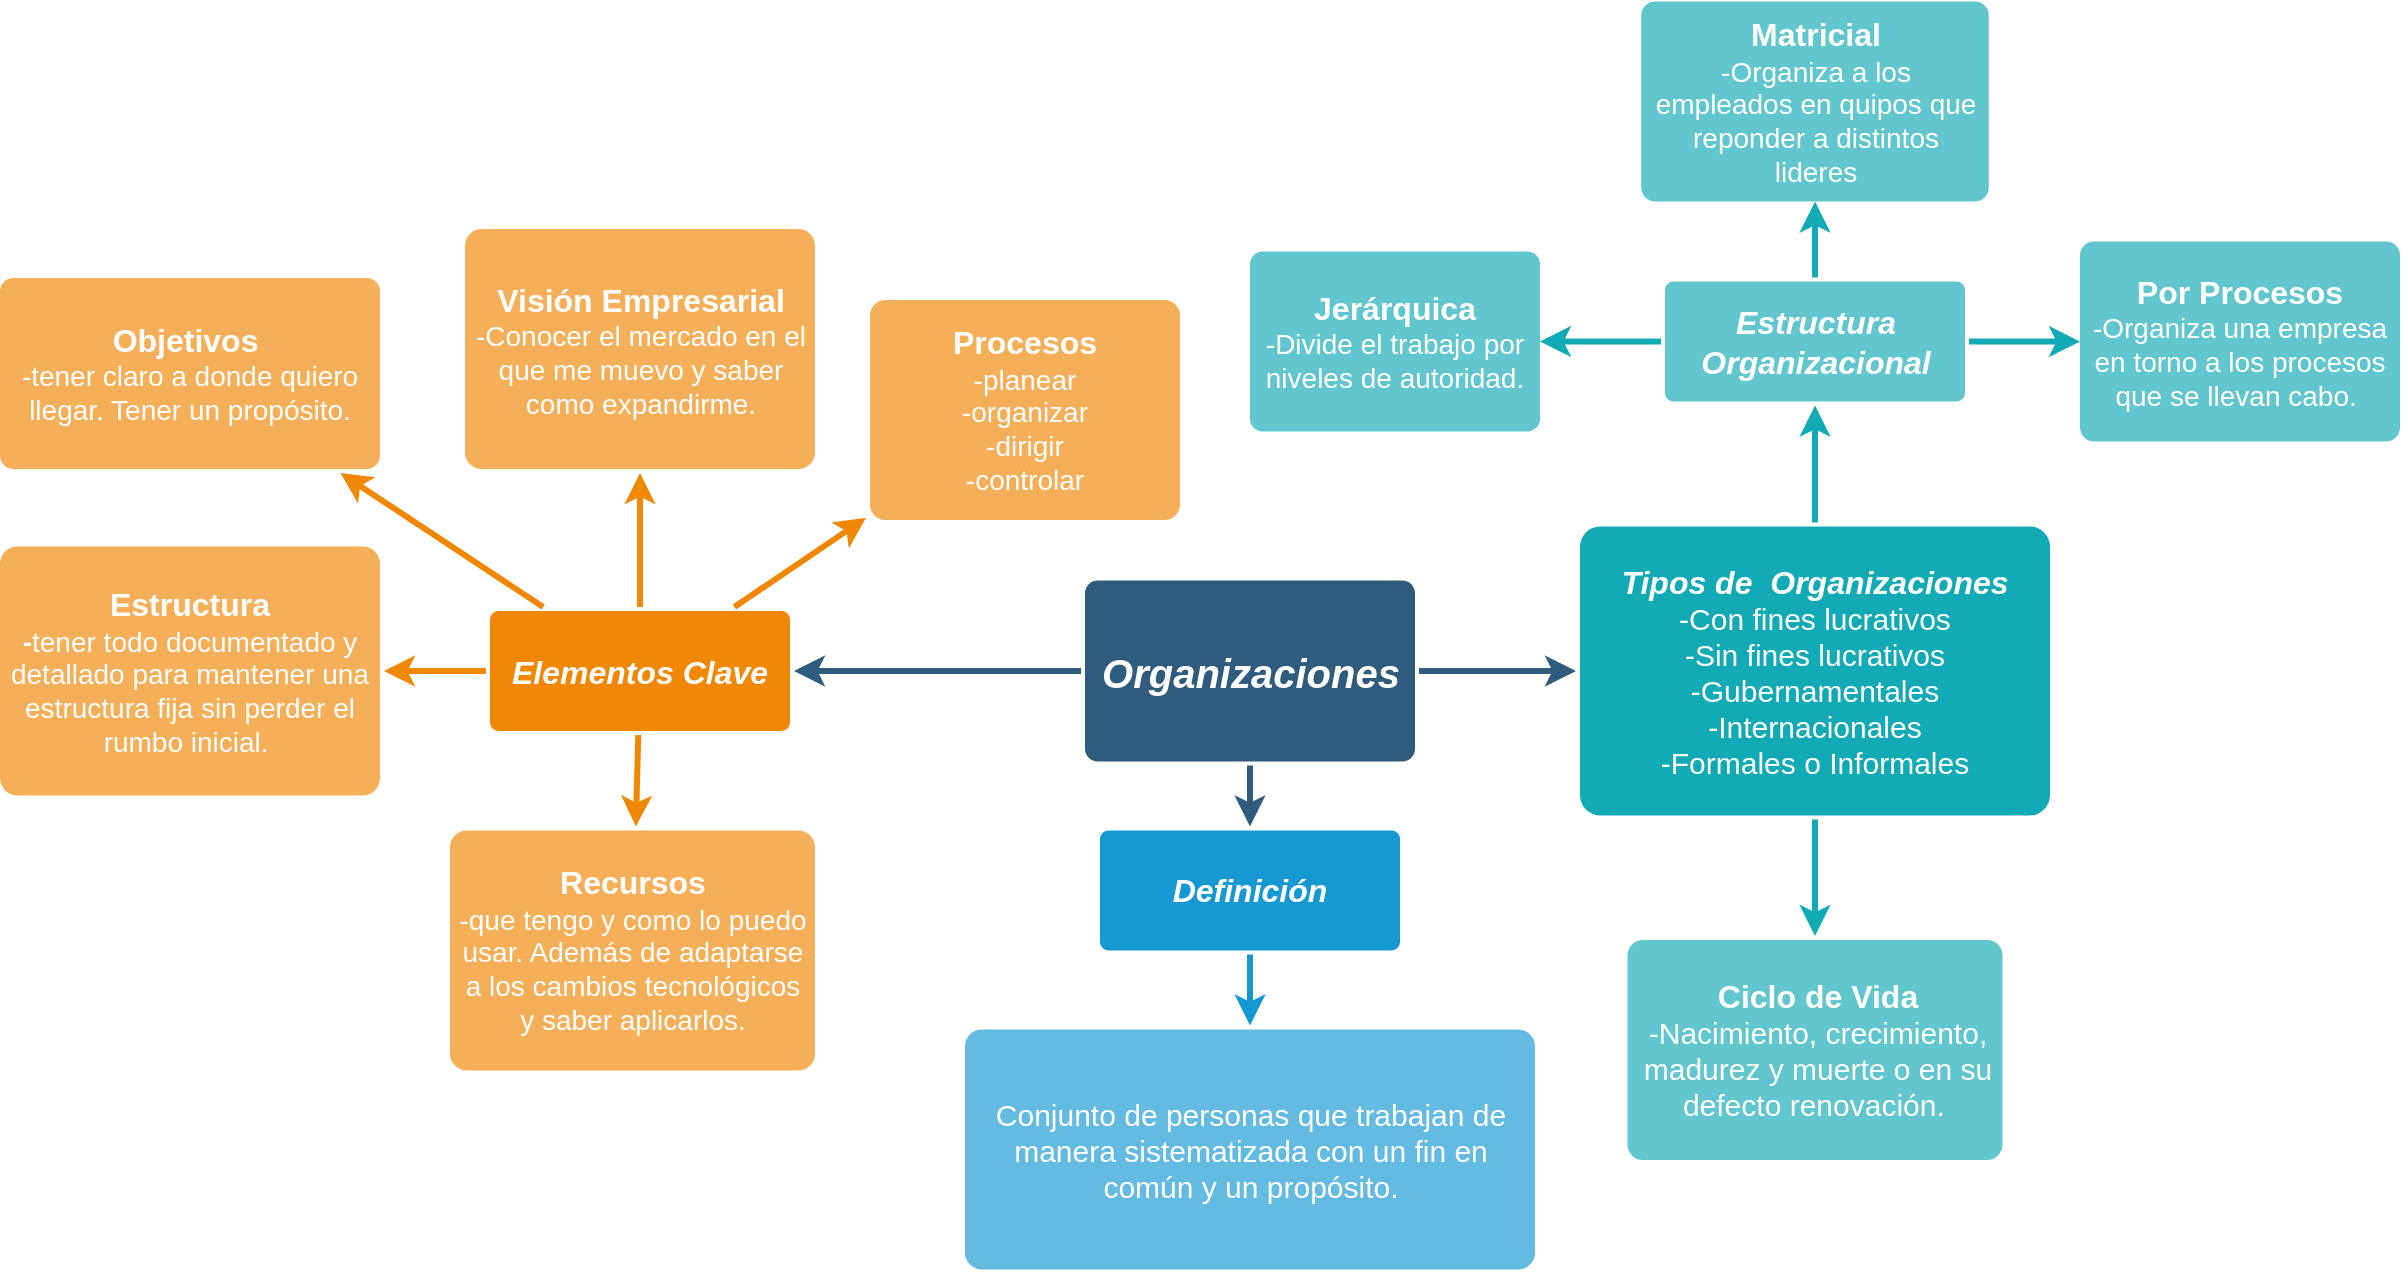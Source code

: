 <mxfile version="26.2.9">
  <diagram id="6a731a19-8d31-9384-78a2-239565b7b9f0" name="Page-1">
    <mxGraphModel dx="2801" dy="949" grid="1" gridSize="10" guides="1" tooltips="1" connect="1" arrows="1" fold="1" page="1" pageScale="1" pageWidth="1169" pageHeight="827" background="none" math="0" shadow="0">
      <root>
        <mxCell id="0" />
        <mxCell id="1" parent="0" />
        <mxCell id="1745" value="" style="edgeStyle=none;rounded=0;jumpStyle=none;html=1;shadow=0;labelBackgroundColor=none;startArrow=none;startFill=0;endArrow=classic;endFill=1;jettySize=auto;orthogonalLoop=1;strokeColor=#2F5B7C;strokeWidth=3;fontFamily=Helvetica;fontSize=16;fontColor=#23445D;spacing=5;" parent="1" source="1749" target="1764" edge="1">
          <mxGeometry relative="1" as="geometry" />
        </mxCell>
        <mxCell id="1746" value="" style="edgeStyle=none;rounded=0;jumpStyle=none;html=1;shadow=0;labelBackgroundColor=none;startArrow=none;startFill=0;endArrow=classic;endFill=1;jettySize=auto;orthogonalLoop=1;strokeColor=#2F5B7C;strokeWidth=3;fontFamily=Helvetica;fontSize=16;fontColor=#23445D;spacing=5;" parent="1" source="1749" target="1771" edge="1">
          <mxGeometry relative="1" as="geometry" />
        </mxCell>
        <mxCell id="1747" value="" style="edgeStyle=none;rounded=0;jumpStyle=none;html=1;shadow=0;labelBackgroundColor=none;startArrow=none;startFill=0;endArrow=classic;endFill=1;jettySize=auto;orthogonalLoop=1;strokeColor=#2F5B7C;strokeWidth=3;fontFamily=Helvetica;fontSize=16;fontColor=#23445D;spacing=5;" parent="1" source="1749" target="1760" edge="1">
          <mxGeometry relative="1" as="geometry" />
        </mxCell>
        <mxCell id="1749" value="&lt;i&gt;&lt;font style=&quot;font-size: 20px;&quot;&gt;Organizaciones&lt;/font&gt;&lt;/i&gt;" style="rounded=1;whiteSpace=wrap;html=1;shadow=0;labelBackgroundColor=none;strokeColor=none;strokeWidth=3;fillColor=#2F5B7C;fontFamily=Helvetica;fontSize=16;fontColor=#FFFFFF;align=center;fontStyle=1;spacing=5;arcSize=7;perimeterSpacing=2;" parent="1" vertex="1">
          <mxGeometry x="487.5" y="370.25" width="165" height="90.5" as="geometry" />
        </mxCell>
        <mxCell id="1758" value="" style="edgeStyle=none;rounded=0;jumpStyle=none;html=1;shadow=0;labelBackgroundColor=none;startArrow=none;startFill=0;endArrow=classic;endFill=1;jettySize=auto;orthogonalLoop=1;strokeColor=#1699D3;strokeWidth=3;fontFamily=Helvetica;fontSize=14;fontColor=#FFFFFF;spacing=5;" parent="1" source="1760" target="1762" edge="1">
          <mxGeometry relative="1" as="geometry" />
        </mxCell>
        <mxCell id="1760" value="&lt;i&gt;&lt;font style=&quot;font-size: 16px;&quot;&gt;Definición&lt;/font&gt;&lt;/i&gt;" style="rounded=1;whiteSpace=wrap;html=1;shadow=0;labelBackgroundColor=none;strokeColor=none;strokeWidth=3;fillColor=#1699d3;fontFamily=Helvetica;fontSize=14;fontColor=#FFFFFF;align=center;spacing=5;fontStyle=1;arcSize=7;perimeterSpacing=2;" parent="1" vertex="1">
          <mxGeometry x="495" y="495.25" width="150" height="60" as="geometry" />
        </mxCell>
        <mxCell id="1762" value="&lt;font style=&quot;font-size: 15px;&quot;&gt;Conjunto de personas que trabajan de manera sistematizada con un fin en común y un propósito.&lt;/font&gt;" style="rounded=1;whiteSpace=wrap;html=1;shadow=0;labelBackgroundColor=none;strokeColor=none;strokeWidth=3;fillColor=#64bbe2;fontFamily=Helvetica;fontSize=14;fontColor=#FFFFFF;align=center;spacing=5;arcSize=7;perimeterSpacing=2;" parent="1" vertex="1">
          <mxGeometry x="427.5" y="594.75" width="285" height="120" as="geometry" />
        </mxCell>
        <mxCell id="1764" value="&lt;i&gt;&lt;font style=&quot;font-size: 16px;&quot;&gt;Elementos Clave&lt;/font&gt;&lt;/i&gt;" style="rounded=1;whiteSpace=wrap;html=1;shadow=0;labelBackgroundColor=none;strokeColor=none;strokeWidth=3;fillColor=#F08705;fontFamily=Helvetica;fontSize=14;fontColor=#FFFFFF;align=center;spacing=5;fontStyle=1;arcSize=7;perimeterSpacing=2;" parent="1" vertex="1">
          <mxGeometry x="190" y="385.5" width="150" height="60" as="geometry" />
        </mxCell>
        <mxCell id="1765" value="&lt;b&gt;&lt;font style=&quot;font-size: 16px;&quot;&gt;Procesos&lt;/font&gt;&lt;/b&gt;&lt;div&gt;-planear&lt;/div&gt;&lt;div&gt;-organizar&lt;/div&gt;&lt;div&gt;-dirigir&lt;/div&gt;&lt;div&gt;-controlar&lt;/div&gt;" style="rounded=1;whiteSpace=wrap;html=1;shadow=0;labelBackgroundColor=none;strokeColor=none;strokeWidth=3;fillColor=#f5af58;fontFamily=Helvetica;fontSize=14;fontColor=#FFFFFF;align=center;spacing=5;arcSize=7;perimeterSpacing=2;" parent="1" vertex="1">
          <mxGeometry x="380" y="230" width="155" height="110" as="geometry" />
        </mxCell>
        <mxCell id="1766" value="" style="edgeStyle=none;rounded=0;jumpStyle=none;html=1;shadow=0;labelBackgroundColor=none;startArrow=none;startFill=0;endArrow=classic;endFill=1;jettySize=auto;orthogonalLoop=1;strokeColor=#F08705;strokeWidth=3;fontFamily=Helvetica;fontSize=14;fontColor=#FFFFFF;spacing=5;" parent="1" source="1764" target="1765" edge="1">
          <mxGeometry relative="1" as="geometry" />
        </mxCell>
        <mxCell id="1767" value="&lt;b&gt;&lt;font style=&quot;font-size: 16px;&quot;&gt;Recursos&lt;/font&gt;&lt;/b&gt;&lt;div&gt;-que tengo y como lo puedo usar. Además de adaptarse a los cambios tecnológicos y saber aplicarlos.&lt;/div&gt;" style="rounded=1;whiteSpace=wrap;html=1;shadow=0;labelBackgroundColor=none;strokeColor=none;strokeWidth=3;fillColor=#f5af58;fontFamily=Helvetica;fontSize=14;fontColor=#FFFFFF;align=center;spacing=5;arcSize=7;perimeterSpacing=2;" parent="1" vertex="1">
          <mxGeometry x="170" y="495.25" width="182.5" height="120" as="geometry" />
        </mxCell>
        <mxCell id="1768" value="" style="edgeStyle=none;rounded=0;jumpStyle=none;html=1;shadow=0;labelBackgroundColor=none;startArrow=none;startFill=0;endArrow=classic;endFill=1;jettySize=auto;orthogonalLoop=1;strokeColor=#F08705;strokeWidth=3;fontFamily=Helvetica;fontSize=14;fontColor=#FFFFFF;spacing=5;" parent="1" source="1764" target="1767" edge="1">
          <mxGeometry relative="1" as="geometry" />
        </mxCell>
        <mxCell id="1769" value="&lt;b&gt;&lt;font style=&quot;font-size: 16px;&quot;&gt;Objetivos&amp;nbsp;&lt;/font&gt;&lt;/b&gt;&lt;div&gt;-tener claro a donde quiero llegar. Tener un propósito.&lt;/div&gt;" style="rounded=1;whiteSpace=wrap;html=1;shadow=0;labelBackgroundColor=none;strokeColor=none;strokeWidth=3;fillColor=#f5af58;fontFamily=Helvetica;fontSize=14;fontColor=#FFFFFF;align=center;spacing=5;arcSize=7;perimeterSpacing=2;" parent="1" vertex="1">
          <mxGeometry x="-55" y="219" width="190" height="95.5" as="geometry" />
        </mxCell>
        <mxCell id="1770" value="" style="edgeStyle=none;rounded=0;jumpStyle=none;html=1;shadow=0;labelBackgroundColor=none;startArrow=none;startFill=0;endArrow=classic;endFill=1;jettySize=auto;orthogonalLoop=1;strokeColor=#F08705;strokeWidth=3;fontFamily=Helvetica;fontSize=14;fontColor=#FFFFFF;spacing=5;" parent="1" source="1764" target="1769" edge="1">
          <mxGeometry relative="1" as="geometry" />
        </mxCell>
        <mxCell id="1771" value="&lt;i&gt;&lt;font style=&quot;font-size: 16px;&quot;&gt;Tipos de&amp;nbsp; Organizaciones&lt;/font&gt;&lt;/i&gt;&lt;div&gt;&lt;div&gt;&lt;font style=&quot;font-weight: normal; font-size: 15px;&quot;&gt;-Con fines lucrativos&lt;/font&gt;&lt;/div&gt;&lt;div&gt;&lt;font style=&quot;font-weight: normal; font-size: 15px;&quot;&gt;-Sin fines lucrativos&lt;/font&gt;&lt;/div&gt;&lt;div&gt;&lt;font style=&quot;font-weight: normal; font-size: 15px;&quot;&gt;-Gubernamentales&lt;/font&gt;&lt;/div&gt;&lt;div&gt;&lt;font style=&quot;font-weight: normal; font-size: 15px;&quot;&gt;-Internacionales&lt;/font&gt;&lt;/div&gt;&lt;div&gt;&lt;font style=&quot;font-weight: normal; font-size: 15px;&quot;&gt;-Formales o Informales&lt;/font&gt;&lt;/div&gt;&lt;/div&gt;" style="rounded=1;whiteSpace=wrap;html=1;shadow=0;labelBackgroundColor=none;strokeColor=none;strokeWidth=3;fillColor=#12aab5;fontFamily=Helvetica;fontSize=14;fontColor=#FFFFFF;align=center;spacing=5;fontStyle=1;arcSize=7;perimeterSpacing=2;" parent="1" vertex="1">
          <mxGeometry x="735" y="343.25" width="235" height="144.5" as="geometry" />
        </mxCell>
        <mxCell id="1776" value="&lt;div style=&quot;text-align: center;&quot;&gt;&lt;span style=&quot;background-color: transparent; color: light-dark(rgb(255, 255, 255), rgb(18, 18, 18));&quot;&gt;&lt;b&gt;&lt;font style=&quot;font-size: 16px;&quot;&gt;Ciclo de Vida&lt;/font&gt;&lt;/b&gt;&lt;/span&gt;&lt;/div&gt;&lt;div style=&quot;text-align: center;&quot;&gt;&lt;font style=&quot;font-size: 15px;&quot;&gt;-Nacimiento, crecimiento, madurez y muerte o en su defecto renovación.&amp;nbsp;&lt;/font&gt;&lt;/div&gt;" style="rounded=1;whiteSpace=wrap;html=1;shadow=0;labelBackgroundColor=none;strokeColor=none;strokeWidth=3;fillColor=#61c6ce;fontFamily=Helvetica;fontSize=14;fontColor=#FFFFFF;align=left;spacing=5;fontStyle=0;arcSize=7;perimeterSpacing=2;" parent="1" vertex="1">
          <mxGeometry x="758.75" y="550" width="187.5" height="110" as="geometry" />
        </mxCell>
        <mxCell id="1777" value="" style="edgeStyle=none;rounded=1;jumpStyle=none;html=1;shadow=0;labelBackgroundColor=none;startArrow=none;startFill=0;jettySize=auto;orthogonalLoop=1;strokeColor=#12AAB5;strokeWidth=3;fontFamily=Helvetica;fontSize=14;fontColor=#FFFFFF;spacing=5;fontStyle=1;fillColor=#b0e3e6;" parent="1" source="1771" target="1776" edge="1">
          <mxGeometry relative="1" as="geometry" />
        </mxCell>
        <mxCell id="1778" value="&lt;b&gt;&lt;font style=&quot;font-size: 16px;&quot;&gt;&lt;i&gt;Estructura Organizacional&lt;/i&gt;&lt;/font&gt;&lt;/b&gt;" style="rounded=1;whiteSpace=wrap;html=1;shadow=0;labelBackgroundColor=none;strokeColor=none;strokeWidth=3;fillColor=#61c6ce;fontFamily=Helvetica;fontSize=14;fontColor=#FFFFFF;align=center;spacing=5;fontStyle=0;arcSize=7;perimeterSpacing=2;" parent="1" vertex="1">
          <mxGeometry x="777.5" y="220.75" width="150" height="60" as="geometry" />
        </mxCell>
        <mxCell id="1779" value="" style="edgeStyle=none;rounded=1;jumpStyle=none;html=1;shadow=0;labelBackgroundColor=none;startArrow=none;startFill=0;jettySize=auto;orthogonalLoop=1;strokeColor=#12AAB5;strokeWidth=3;fontFamily=Helvetica;fontSize=14;fontColor=#FFFFFF;spacing=5;fontStyle=1;fillColor=#b0e3e6;exitX=0.5;exitY=0;exitDx=0;exitDy=0;" parent="1" source="1771" target="1778" edge="1">
          <mxGeometry relative="1" as="geometry">
            <mxPoint x="857.5" y="353.25" as="sourcePoint" />
          </mxGeometry>
        </mxCell>
        <mxCell id="2ArWXH6vpnP7hn2-1Gg6-1781" value="&lt;b&gt;&lt;font style=&quot;font-size: 16px;&quot;&gt;Estructura&lt;/font&gt;&lt;/b&gt;&lt;div&gt;&lt;b&gt;-&lt;/b&gt;tener todo documentado y detallado para mantener una estructura fija sin perder el rumbo inicial.&amp;nbsp;&lt;/div&gt;" style="rounded=1;whiteSpace=wrap;html=1;shadow=0;labelBackgroundColor=none;strokeColor=none;strokeWidth=3;fillColor=#f5af58;fontFamily=Helvetica;fontSize=14;fontColor=#FFFFFF;align=center;spacing=5;arcSize=7;perimeterSpacing=2;" vertex="1" parent="1">
          <mxGeometry x="-55" y="353.25" width="190" height="124.5" as="geometry" />
        </mxCell>
        <mxCell id="2ArWXH6vpnP7hn2-1Gg6-1782" value="" style="edgeStyle=none;rounded=0;jumpStyle=none;html=1;shadow=0;labelBackgroundColor=none;startArrow=none;startFill=0;endArrow=classic;endFill=1;jettySize=auto;orthogonalLoop=1;strokeColor=#F08705;strokeWidth=3;fontFamily=Helvetica;fontSize=14;fontColor=#FFFFFF;spacing=5;entryX=1;entryY=0.5;entryDx=0;entryDy=0;exitX=0;exitY=0.5;exitDx=0;exitDy=0;" edge="1" parent="1" source="1764" target="2ArWXH6vpnP7hn2-1Gg6-1781">
          <mxGeometry relative="1" as="geometry">
            <mxPoint x="190" y="427" as="sourcePoint" />
            <mxPoint x="133" y="350" as="targetPoint" />
          </mxGeometry>
        </mxCell>
        <mxCell id="2ArWXH6vpnP7hn2-1Gg6-1790" value="&lt;b&gt;&lt;font style=&quot;font-size: 16px;&quot;&gt;Matricial&lt;/font&gt;&lt;/b&gt;&lt;div&gt;-Organiza a los empleados en quipos que reponder a distintos lideres&lt;/div&gt;" style="whiteSpace=wrap;html=1;fontSize=14;fillColor=#61c6ce;strokeColor=none;fontColor=#FFFFFF;rounded=1;shadow=0;labelBackgroundColor=none;strokeWidth=3;spacing=5;fontStyle=0;arcSize=7;" vertex="1" parent="1">
          <mxGeometry x="765.63" y="80.75" width="173.75" height="100" as="geometry" />
        </mxCell>
        <mxCell id="2ArWXH6vpnP7hn2-1Gg6-1792" value="&lt;b&gt;&lt;font style=&quot;font-size: 16px;&quot;&gt;Por Procesos&lt;/font&gt;&lt;/b&gt;&lt;div&gt;-Organiza una empresa en torno a los procesos que se llevan cabo.&amp;nbsp;&lt;/div&gt;" style="whiteSpace=wrap;html=1;fontSize=14;fillColor=#61c6ce;strokeColor=none;fontColor=#FFFFFF;rounded=1;shadow=0;labelBackgroundColor=none;strokeWidth=3;spacing=5;fontStyle=0;arcSize=7;" vertex="1" parent="1">
          <mxGeometry x="985" y="200.75" width="160" height="100" as="geometry" />
        </mxCell>
        <mxCell id="2ArWXH6vpnP7hn2-1Gg6-1795" value="&lt;font style=&quot;font-size: 16px;&quot;&gt;&lt;b&gt;Jerárquica&lt;/b&gt;&lt;/font&gt;&lt;div&gt;-Divide el trabajo por niveles de autoridad.&lt;/div&gt;" style="whiteSpace=wrap;html=1;fontSize=14;fillColor=#61c6ce;strokeColor=none;fontColor=#FFFFFF;rounded=1;shadow=0;labelBackgroundColor=none;strokeWidth=3;spacing=5;fontStyle=0;arcSize=7;" vertex="1" parent="1">
          <mxGeometry x="570" y="205.75" width="145" height="90" as="geometry" />
        </mxCell>
        <mxCell id="2ArWXH6vpnP7hn2-1Gg6-1797" value="" style="edgeStyle=none;rounded=1;jumpStyle=none;html=1;shadow=0;labelBackgroundColor=none;startArrow=none;startFill=0;jettySize=auto;orthogonalLoop=1;strokeColor=#12AAB5;strokeWidth=3;fontFamily=Helvetica;fontSize=14;fontColor=#FFFFFF;spacing=5;fontStyle=1;fillColor=#b0e3e6;exitX=1;exitY=0.5;exitDx=0;exitDy=0;entryX=0;entryY=0.5;entryDx=0;entryDy=0;" edge="1" parent="1" source="1778" target="2ArWXH6vpnP7hn2-1Gg6-1792">
          <mxGeometry relative="1" as="geometry">
            <mxPoint x="955" y="295.25" as="sourcePoint" />
            <mxPoint x="955" y="206.25" as="targetPoint" />
          </mxGeometry>
        </mxCell>
        <mxCell id="2ArWXH6vpnP7hn2-1Gg6-1798" value="" style="edgeStyle=none;rounded=1;jumpStyle=none;html=1;shadow=0;labelBackgroundColor=none;startArrow=none;startFill=0;jettySize=auto;orthogonalLoop=1;strokeColor=#12AAB5;strokeWidth=3;fontFamily=Helvetica;fontSize=14;fontColor=#FFFFFF;spacing=5;fontStyle=1;fillColor=#b0e3e6;exitX=0;exitY=0.5;exitDx=0;exitDy=0;entryX=1;entryY=0.5;entryDx=0;entryDy=0;" edge="1" parent="1" source="1778" target="2ArWXH6vpnP7hn2-1Gg6-1795">
          <mxGeometry relative="1" as="geometry">
            <mxPoint x="745" y="300.75" as="sourcePoint" />
            <mxPoint x="745" y="211.75" as="targetPoint" />
          </mxGeometry>
        </mxCell>
        <mxCell id="2ArWXH6vpnP7hn2-1Gg6-1799" value="" style="edgeStyle=none;rounded=1;jumpStyle=none;html=1;shadow=0;labelBackgroundColor=none;startArrow=none;startFill=0;jettySize=auto;orthogonalLoop=1;strokeColor=#12AAB5;strokeWidth=3;fontFamily=Helvetica;fontSize=14;fontColor=#FFFFFF;spacing=5;fontStyle=1;fillColor=#b0e3e6;exitX=0.5;exitY=0;exitDx=0;exitDy=0;entryX=0.5;entryY=1;entryDx=0;entryDy=0;" edge="1" parent="1" source="1778" target="2ArWXH6vpnP7hn2-1Gg6-1790">
          <mxGeometry relative="1" as="geometry">
            <mxPoint x="725" y="189.75" as="sourcePoint" />
            <mxPoint x="725" y="100.75" as="targetPoint" />
          </mxGeometry>
        </mxCell>
        <mxCell id="2ArWXH6vpnP7hn2-1Gg6-1802" value="" style="edgeStyle=none;rounded=0;jumpStyle=none;html=1;shadow=0;labelBackgroundColor=none;startArrow=none;startFill=0;endArrow=classic;endFill=1;jettySize=auto;orthogonalLoop=1;strokeColor=#F08705;strokeWidth=3;fontFamily=Helvetica;fontSize=14;fontColor=#FFFFFF;spacing=5;exitX=0.5;exitY=0;exitDx=0;exitDy=0;entryX=0.5;entryY=1;entryDx=0;entryDy=0;" edge="1" parent="1" source="1764" target="2ArWXH6vpnP7hn2-1Gg6-1803">
          <mxGeometry relative="1" as="geometry">
            <mxPoint x="231" y="343.25" as="sourcePoint" />
            <mxPoint x="270" y="320" as="targetPoint" />
          </mxGeometry>
        </mxCell>
        <mxCell id="2ArWXH6vpnP7hn2-1Gg6-1803" value="&lt;div&gt;&lt;span style=&quot;font-size: 16px;&quot;&gt;&lt;b&gt;Visión Empresarial&lt;/b&gt;&lt;/span&gt;&lt;/div&gt;&lt;div&gt;-Conocer el mercado en el que me muevo y saber como expandirme.&lt;br&gt;&lt;/div&gt;" style="rounded=1;whiteSpace=wrap;html=1;shadow=0;labelBackgroundColor=none;strokeColor=none;strokeWidth=3;fillColor=#f5af58;fontFamily=Helvetica;fontSize=14;fontColor=#FFFFFF;align=center;spacing=5;arcSize=7;perimeterSpacing=2;" vertex="1" parent="1">
          <mxGeometry x="177.5" y="194.5" width="175" height="120" as="geometry" />
        </mxCell>
      </root>
    </mxGraphModel>
  </diagram>
</mxfile>
